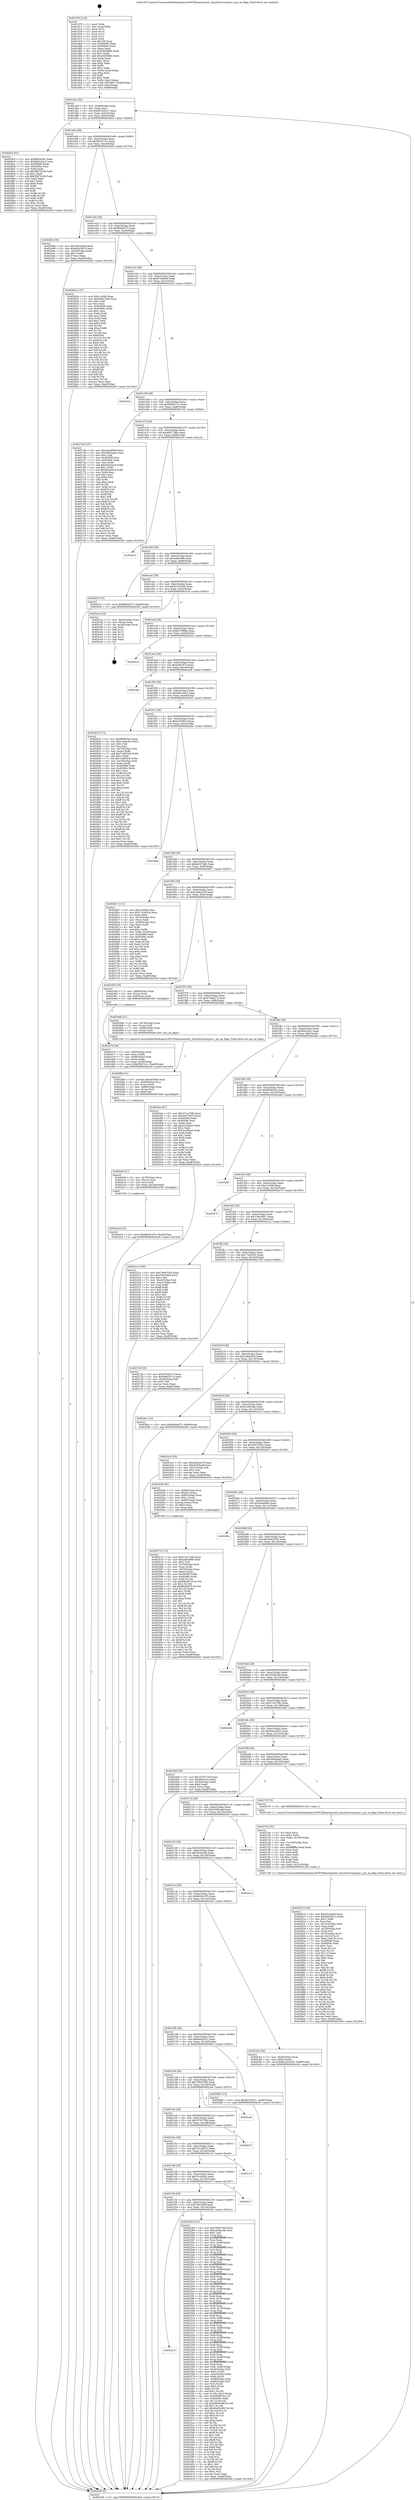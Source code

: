 digraph "0x401d70" {
  label = "0x401d70 (/mnt/c/Users/mathe/Desktop/tcc/POCII/binaries/extr_linuxdriverspcipci.c_pci_ea_flags_Final-ollvm.out::main(0))"
  labelloc = "t"
  node[shape=record]

  Entry [label="",width=0.3,height=0.3,shape=circle,fillcolor=black,style=filled]
  "0x401de4" [label="{
     0x401de4 [32]\l
     | [instrs]\l
     &nbsp;&nbsp;0x401de4 \<+6\>: mov -0xa8(%rbp),%eax\l
     &nbsp;&nbsp;0x401dea \<+2\>: mov %eax,%ecx\l
     &nbsp;&nbsp;0x401dec \<+6\>: sub $0x8232d321,%ecx\l
     &nbsp;&nbsp;0x401df2 \<+6\>: mov %eax,-0xbc(%rbp)\l
     &nbsp;&nbsp;0x401df8 \<+6\>: mov %ecx,-0xc0(%rbp)\l
     &nbsp;&nbsp;0x401dfe \<+6\>: je 00000000004028c4 \<main+0xb54\>\l
  }"]
  "0x4028c4" [label="{
     0x4028c4 [91]\l
     | [instrs]\l
     &nbsp;&nbsp;0x4028c4 \<+5\>: mov $0xf895b54c,%eax\l
     &nbsp;&nbsp;0x4028c9 \<+5\>: mov $0xbb61d4c3,%ecx\l
     &nbsp;&nbsp;0x4028ce \<+7\>: mov 0x405068,%edx\l
     &nbsp;&nbsp;0x4028d5 \<+7\>: mov 0x40506c,%esi\l
     &nbsp;&nbsp;0x4028dc \<+2\>: mov %edx,%edi\l
     &nbsp;&nbsp;0x4028de \<+6\>: sub $0x38874194,%edi\l
     &nbsp;&nbsp;0x4028e4 \<+3\>: sub $0x1,%edi\l
     &nbsp;&nbsp;0x4028e7 \<+6\>: add $0x38874194,%edi\l
     &nbsp;&nbsp;0x4028ed \<+3\>: imul %edi,%edx\l
     &nbsp;&nbsp;0x4028f0 \<+3\>: and $0x1,%edx\l
     &nbsp;&nbsp;0x4028f3 \<+3\>: cmp $0x0,%edx\l
     &nbsp;&nbsp;0x4028f6 \<+4\>: sete %r8b\l
     &nbsp;&nbsp;0x4028fa \<+3\>: cmp $0xa,%esi\l
     &nbsp;&nbsp;0x4028fd \<+4\>: setl %r9b\l
     &nbsp;&nbsp;0x402901 \<+3\>: mov %r8b,%r10b\l
     &nbsp;&nbsp;0x402904 \<+3\>: and %r9b,%r10b\l
     &nbsp;&nbsp;0x402907 \<+3\>: xor %r9b,%r8b\l
     &nbsp;&nbsp;0x40290a \<+3\>: or %r8b,%r10b\l
     &nbsp;&nbsp;0x40290d \<+4\>: test $0x1,%r10b\l
     &nbsp;&nbsp;0x402911 \<+3\>: cmovne %ecx,%eax\l
     &nbsp;&nbsp;0x402914 \<+6\>: mov %eax,-0xa8(%rbp)\l
     &nbsp;&nbsp;0x40291a \<+5\>: jmp 0000000000402e36 \<main+0x10c6\>\l
  }"]
  "0x401e04" [label="{
     0x401e04 [28]\l
     | [instrs]\l
     &nbsp;&nbsp;0x401e04 \<+5\>: jmp 0000000000401e09 \<main+0x99\>\l
     &nbsp;&nbsp;0x401e09 \<+6\>: mov -0xbc(%rbp),%eax\l
     &nbsp;&nbsp;0x401e0f \<+5\>: sub $0x85947e1c,%eax\l
     &nbsp;&nbsp;0x401e14 \<+6\>: mov %eax,-0xc4(%rbp)\l
     &nbsp;&nbsp;0x401e1a \<+6\>: je 0000000000402494 \<main+0x724\>\l
  }"]
  Exit [label="",width=0.3,height=0.3,shape=circle,fillcolor=black,style=filled,peripheries=2]
  "0x402494" [label="{
     0x402494 [30]\l
     | [instrs]\l
     &nbsp;&nbsp;0x402494 \<+5\>: mov $0x33d3a3e9,%eax\l
     &nbsp;&nbsp;0x402499 \<+5\>: mov $0x45ac3625,%ecx\l
     &nbsp;&nbsp;0x40249e \<+3\>: mov -0x30(%rbp),%edx\l
     &nbsp;&nbsp;0x4024a1 \<+3\>: cmp $0x1,%edx\l
     &nbsp;&nbsp;0x4024a4 \<+3\>: cmovl %ecx,%eax\l
     &nbsp;&nbsp;0x4024a7 \<+6\>: mov %eax,-0xa8(%rbp)\l
     &nbsp;&nbsp;0x4024ad \<+5\>: jmp 0000000000402e36 \<main+0x10c6\>\l
  }"]
  "0x401e20" [label="{
     0x401e20 [28]\l
     | [instrs]\l
     &nbsp;&nbsp;0x401e20 \<+5\>: jmp 0000000000401e25 \<main+0xb5\>\l
     &nbsp;&nbsp;0x401e25 \<+6\>: mov -0xbc(%rbp),%eax\l
     &nbsp;&nbsp;0x401e2b \<+5\>: sub $0x8f446473,%eax\l
     &nbsp;&nbsp;0x401e30 \<+6\>: mov %eax,-0xc8(%rbp)\l
     &nbsp;&nbsp;0x401e36 \<+6\>: je 000000000040262e \<main+0x8be\>\l
  }"]
  "0x402a24" [label="{
     0x402a24 [15]\l
     | [instrs]\l
     &nbsp;&nbsp;0x402a24 \<+10\>: movl $0x663d147b,-0xa8(%rbp)\l
     &nbsp;&nbsp;0x402a2e \<+5\>: jmp 0000000000402e36 \<main+0x10c6\>\l
  }"]
  "0x40262e" [label="{
     0x40262e [137]\l
     | [instrs]\l
     &nbsp;&nbsp;0x40262e \<+5\>: mov $0xc1e50b,%eax\l
     &nbsp;&nbsp;0x402633 \<+5\>: mov $0xbe507a94,%ecx\l
     &nbsp;&nbsp;0x402638 \<+2\>: mov $0x1,%dl\l
     &nbsp;&nbsp;0x40263a \<+2\>: xor %esi,%esi\l
     &nbsp;&nbsp;0x40263c \<+7\>: mov 0x405068,%edi\l
     &nbsp;&nbsp;0x402643 \<+8\>: mov 0x40506c,%r8d\l
     &nbsp;&nbsp;0x40264b \<+3\>: sub $0x1,%esi\l
     &nbsp;&nbsp;0x40264e \<+3\>: mov %edi,%r9d\l
     &nbsp;&nbsp;0x402651 \<+3\>: add %esi,%r9d\l
     &nbsp;&nbsp;0x402654 \<+4\>: imul %r9d,%edi\l
     &nbsp;&nbsp;0x402658 \<+3\>: and $0x1,%edi\l
     &nbsp;&nbsp;0x40265b \<+3\>: cmp $0x0,%edi\l
     &nbsp;&nbsp;0x40265e \<+4\>: sete %r10b\l
     &nbsp;&nbsp;0x402662 \<+4\>: cmp $0xa,%r8d\l
     &nbsp;&nbsp;0x402666 \<+4\>: setl %r11b\l
     &nbsp;&nbsp;0x40266a \<+3\>: mov %r10b,%bl\l
     &nbsp;&nbsp;0x40266d \<+3\>: xor $0xff,%bl\l
     &nbsp;&nbsp;0x402670 \<+3\>: mov %r11b,%r14b\l
     &nbsp;&nbsp;0x402673 \<+4\>: xor $0xff,%r14b\l
     &nbsp;&nbsp;0x402677 \<+3\>: xor $0x0,%dl\l
     &nbsp;&nbsp;0x40267a \<+3\>: mov %bl,%r15b\l
     &nbsp;&nbsp;0x40267d \<+4\>: and $0x0,%r15b\l
     &nbsp;&nbsp;0x402681 \<+3\>: and %dl,%r10b\l
     &nbsp;&nbsp;0x402684 \<+3\>: mov %r14b,%r12b\l
     &nbsp;&nbsp;0x402687 \<+4\>: and $0x0,%r12b\l
     &nbsp;&nbsp;0x40268b \<+3\>: and %dl,%r11b\l
     &nbsp;&nbsp;0x40268e \<+3\>: or %r10b,%r15b\l
     &nbsp;&nbsp;0x402691 \<+3\>: or %r11b,%r12b\l
     &nbsp;&nbsp;0x402694 \<+3\>: xor %r12b,%r15b\l
     &nbsp;&nbsp;0x402697 \<+3\>: or %r14b,%bl\l
     &nbsp;&nbsp;0x40269a \<+3\>: xor $0xff,%bl\l
     &nbsp;&nbsp;0x40269d \<+3\>: or $0x0,%dl\l
     &nbsp;&nbsp;0x4026a0 \<+2\>: and %dl,%bl\l
     &nbsp;&nbsp;0x4026a2 \<+3\>: or %bl,%r15b\l
     &nbsp;&nbsp;0x4026a5 \<+4\>: test $0x1,%r15b\l
     &nbsp;&nbsp;0x4026a9 \<+3\>: cmovne %ecx,%eax\l
     &nbsp;&nbsp;0x4026ac \<+6\>: mov %eax,-0xa8(%rbp)\l
     &nbsp;&nbsp;0x4026b2 \<+5\>: jmp 0000000000402e36 \<main+0x10c6\>\l
  }"]
  "0x401e3c" [label="{
     0x401e3c [28]\l
     | [instrs]\l
     &nbsp;&nbsp;0x401e3c \<+5\>: jmp 0000000000401e41 \<main+0xd1\>\l
     &nbsp;&nbsp;0x401e41 \<+6\>: mov -0xbc(%rbp),%eax\l
     &nbsp;&nbsp;0x401e47 \<+5\>: sub $0x9704d0ef,%eax\l
     &nbsp;&nbsp;0x401e4c \<+6\>: mov %eax,-0xcc(%rbp)\l
     &nbsp;&nbsp;0x401e52 \<+6\>: je 0000000000402ca3 \<main+0xf33\>\l
  }"]
  "0x402a0f" [label="{
     0x402a0f [21]\l
     | [instrs]\l
     &nbsp;&nbsp;0x402a0f \<+4\>: mov -0x78(%rbp),%rcx\l
     &nbsp;&nbsp;0x402a13 \<+3\>: mov (%rcx),%rcx\l
     &nbsp;&nbsp;0x402a16 \<+3\>: mov %rcx,%rdi\l
     &nbsp;&nbsp;0x402a19 \<+6\>: mov %eax,-0x160(%rbp)\l
     &nbsp;&nbsp;0x402a1f \<+5\>: call 0000000000401030 \<free@plt\>\l
     | [calls]\l
     &nbsp;&nbsp;0x401030 \{1\} (unknown)\l
  }"]
  "0x402ca3" [label="{
     0x402ca3\l
  }", style=dashed]
  "0x401e58" [label="{
     0x401e58 [28]\l
     | [instrs]\l
     &nbsp;&nbsp;0x401e58 \<+5\>: jmp 0000000000401e5d \<main+0xed\>\l
     &nbsp;&nbsp;0x401e5d \<+6\>: mov -0xbc(%rbp),%eax\l
     &nbsp;&nbsp;0x401e63 \<+5\>: sub $0x9960317a,%eax\l
     &nbsp;&nbsp;0x401e68 \<+6\>: mov %eax,-0xd0(%rbp)\l
     &nbsp;&nbsp;0x401e6e \<+6\>: je 0000000000402744 \<main+0x9d4\>\l
  }"]
  "0x4029f0" [label="{
     0x4029f0 [31]\l
     | [instrs]\l
     &nbsp;&nbsp;0x4029f0 \<+10\>: movabs $0x4030d6,%rdi\l
     &nbsp;&nbsp;0x4029fa \<+4\>: mov -0x68(%rbp),%rcx\l
     &nbsp;&nbsp;0x4029fe \<+3\>: mov %rax,(%rcx)\l
     &nbsp;&nbsp;0x402a01 \<+4\>: mov -0x68(%rbp),%rax\l
     &nbsp;&nbsp;0x402a05 \<+3\>: mov (%rax),%rsi\l
     &nbsp;&nbsp;0x402a08 \<+2\>: mov $0x0,%al\l
     &nbsp;&nbsp;0x402a0a \<+5\>: call 0000000000401040 \<printf@plt\>\l
     | [calls]\l
     &nbsp;&nbsp;0x401040 \{1\} (unknown)\l
  }"]
  "0x402744" [label="{
     0x402744 [147]\l
     | [instrs]\l
     &nbsp;&nbsp;0x402744 \<+5\>: mov $0x2dcaf40d,%eax\l
     &nbsp;&nbsp;0x402749 \<+5\>: mov $0x5845aaa5,%ecx\l
     &nbsp;&nbsp;0x40274e \<+2\>: mov $0x1,%dl\l
     &nbsp;&nbsp;0x402750 \<+7\>: mov 0x405068,%esi\l
     &nbsp;&nbsp;0x402757 \<+7\>: mov 0x40506c,%edi\l
     &nbsp;&nbsp;0x40275e \<+3\>: mov %esi,%r8d\l
     &nbsp;&nbsp;0x402761 \<+7\>: add $0x463a3ec9,%r8d\l
     &nbsp;&nbsp;0x402768 \<+4\>: sub $0x1,%r8d\l
     &nbsp;&nbsp;0x40276c \<+7\>: sub $0x463a3ec9,%r8d\l
     &nbsp;&nbsp;0x402773 \<+4\>: imul %r8d,%esi\l
     &nbsp;&nbsp;0x402777 \<+3\>: and $0x1,%esi\l
     &nbsp;&nbsp;0x40277a \<+3\>: cmp $0x0,%esi\l
     &nbsp;&nbsp;0x40277d \<+4\>: sete %r9b\l
     &nbsp;&nbsp;0x402781 \<+3\>: cmp $0xa,%edi\l
     &nbsp;&nbsp;0x402784 \<+4\>: setl %r10b\l
     &nbsp;&nbsp;0x402788 \<+3\>: mov %r9b,%r11b\l
     &nbsp;&nbsp;0x40278b \<+4\>: xor $0xff,%r11b\l
     &nbsp;&nbsp;0x40278f \<+3\>: mov %r10b,%bl\l
     &nbsp;&nbsp;0x402792 \<+3\>: xor $0xff,%bl\l
     &nbsp;&nbsp;0x402795 \<+3\>: xor $0x1,%dl\l
     &nbsp;&nbsp;0x402798 \<+3\>: mov %r11b,%r14b\l
     &nbsp;&nbsp;0x40279b \<+4\>: and $0xff,%r14b\l
     &nbsp;&nbsp;0x40279f \<+3\>: and %dl,%r9b\l
     &nbsp;&nbsp;0x4027a2 \<+3\>: mov %bl,%r15b\l
     &nbsp;&nbsp;0x4027a5 \<+4\>: and $0xff,%r15b\l
     &nbsp;&nbsp;0x4027a9 \<+3\>: and %dl,%r10b\l
     &nbsp;&nbsp;0x4027ac \<+3\>: or %r9b,%r14b\l
     &nbsp;&nbsp;0x4027af \<+3\>: or %r10b,%r15b\l
     &nbsp;&nbsp;0x4027b2 \<+3\>: xor %r15b,%r14b\l
     &nbsp;&nbsp;0x4027b5 \<+3\>: or %bl,%r11b\l
     &nbsp;&nbsp;0x4027b8 \<+4\>: xor $0xff,%r11b\l
     &nbsp;&nbsp;0x4027bc \<+3\>: or $0x1,%dl\l
     &nbsp;&nbsp;0x4027bf \<+3\>: and %dl,%r11b\l
     &nbsp;&nbsp;0x4027c2 \<+3\>: or %r11b,%r14b\l
     &nbsp;&nbsp;0x4027c5 \<+4\>: test $0x1,%r14b\l
     &nbsp;&nbsp;0x4027c9 \<+3\>: cmovne %ecx,%eax\l
     &nbsp;&nbsp;0x4027cc \<+6\>: mov %eax,-0xa8(%rbp)\l
     &nbsp;&nbsp;0x4027d2 \<+5\>: jmp 0000000000402e36 \<main+0x10c6\>\l
  }"]
  "0x401e74" [label="{
     0x401e74 [28]\l
     | [instrs]\l
     &nbsp;&nbsp;0x401e74 \<+5\>: jmp 0000000000401e79 \<main+0x109\>\l
     &nbsp;&nbsp;0x401e79 \<+6\>: mov -0xbc(%rbp),%eax\l
     &nbsp;&nbsp;0x401e7f \<+5\>: sub $0xa0b77d8a,%eax\l
     &nbsp;&nbsp;0x401e84 \<+6\>: mov %eax,-0xd4(%rbp)\l
     &nbsp;&nbsp;0x401e8a \<+6\>: je 0000000000402a33 \<main+0xcc3\>\l
  }"]
  "0x402810" [label="{
     0x402810 [165]\l
     | [instrs]\l
     &nbsp;&nbsp;0x402810 \<+5\>: mov $0x2dcaf40d,%ecx\l
     &nbsp;&nbsp;0x402815 \<+5\>: mov $0x6e62921c,%edx\l
     &nbsp;&nbsp;0x40281a \<+3\>: mov $0x1,%r8b\l
     &nbsp;&nbsp;0x40281d \<+2\>: xor %esi,%esi\l
     &nbsp;&nbsp;0x40281f \<+6\>: mov -0x15c(%rbp),%edi\l
     &nbsp;&nbsp;0x402825 \<+3\>: imul %eax,%edi\l
     &nbsp;&nbsp;0x402828 \<+4\>: mov -0x78(%rbp),%r9\l
     &nbsp;&nbsp;0x40282c \<+3\>: mov (%r9),%r9\l
     &nbsp;&nbsp;0x40282f \<+4\>: mov -0x70(%rbp),%r10\l
     &nbsp;&nbsp;0x402833 \<+3\>: movslq (%r10),%r10\l
     &nbsp;&nbsp;0x402836 \<+4\>: mov %edi,(%r9,%r10,4)\l
     &nbsp;&nbsp;0x40283a \<+7\>: mov 0x405068,%eax\l
     &nbsp;&nbsp;0x402841 \<+7\>: mov 0x40506c,%edi\l
     &nbsp;&nbsp;0x402848 \<+3\>: sub $0x1,%esi\l
     &nbsp;&nbsp;0x40284b \<+3\>: mov %eax,%r11d\l
     &nbsp;&nbsp;0x40284e \<+3\>: add %esi,%r11d\l
     &nbsp;&nbsp;0x402851 \<+4\>: imul %r11d,%eax\l
     &nbsp;&nbsp;0x402855 \<+3\>: and $0x1,%eax\l
     &nbsp;&nbsp;0x402858 \<+3\>: cmp $0x0,%eax\l
     &nbsp;&nbsp;0x40285b \<+3\>: sete %bl\l
     &nbsp;&nbsp;0x40285e \<+3\>: cmp $0xa,%edi\l
     &nbsp;&nbsp;0x402861 \<+4\>: setl %r14b\l
     &nbsp;&nbsp;0x402865 \<+3\>: mov %bl,%r15b\l
     &nbsp;&nbsp;0x402868 \<+4\>: xor $0xff,%r15b\l
     &nbsp;&nbsp;0x40286c \<+3\>: mov %r14b,%r12b\l
     &nbsp;&nbsp;0x40286f \<+4\>: xor $0xff,%r12b\l
     &nbsp;&nbsp;0x402873 \<+4\>: xor $0x0,%r8b\l
     &nbsp;&nbsp;0x402877 \<+3\>: mov %r15b,%r13b\l
     &nbsp;&nbsp;0x40287a \<+4\>: and $0x0,%r13b\l
     &nbsp;&nbsp;0x40287e \<+3\>: and %r8b,%bl\l
     &nbsp;&nbsp;0x402881 \<+3\>: mov %r12b,%al\l
     &nbsp;&nbsp;0x402884 \<+2\>: and $0x0,%al\l
     &nbsp;&nbsp;0x402886 \<+3\>: and %r8b,%r14b\l
     &nbsp;&nbsp;0x402889 \<+3\>: or %bl,%r13b\l
     &nbsp;&nbsp;0x40288c \<+3\>: or %r14b,%al\l
     &nbsp;&nbsp;0x40288f \<+3\>: xor %al,%r13b\l
     &nbsp;&nbsp;0x402892 \<+3\>: or %r12b,%r15b\l
     &nbsp;&nbsp;0x402895 \<+4\>: xor $0xff,%r15b\l
     &nbsp;&nbsp;0x402899 \<+4\>: or $0x0,%r8b\l
     &nbsp;&nbsp;0x40289d \<+3\>: and %r8b,%r15b\l
     &nbsp;&nbsp;0x4028a0 \<+3\>: or %r15b,%r13b\l
     &nbsp;&nbsp;0x4028a3 \<+4\>: test $0x1,%r13b\l
     &nbsp;&nbsp;0x4028a7 \<+3\>: cmovne %edx,%ecx\l
     &nbsp;&nbsp;0x4028aa \<+6\>: mov %ecx,-0xa8(%rbp)\l
     &nbsp;&nbsp;0x4028b0 \<+5\>: jmp 0000000000402e36 \<main+0x10c6\>\l
  }"]
  "0x402a33" [label="{
     0x402a33\l
  }", style=dashed]
  "0x401e90" [label="{
     0x401e90 [28]\l
     | [instrs]\l
     &nbsp;&nbsp;0x401e90 \<+5\>: jmp 0000000000401e95 \<main+0x125\>\l
     &nbsp;&nbsp;0x401e95 \<+6\>: mov -0xbc(%rbp),%eax\l
     &nbsp;&nbsp;0x401e9b \<+5\>: sub $0xad8ce8f9,%eax\l
     &nbsp;&nbsp;0x401ea0 \<+6\>: mov %eax,-0xd8(%rbp)\l
     &nbsp;&nbsp;0x401ea6 \<+6\>: je 000000000040261f \<main+0x8af\>\l
  }"]
  "0x4027dc" [label="{
     0x4027dc [52]\l
     | [instrs]\l
     &nbsp;&nbsp;0x4027dc \<+2\>: xor %ecx,%ecx\l
     &nbsp;&nbsp;0x4027de \<+5\>: mov $0x2,%edx\l
     &nbsp;&nbsp;0x4027e3 \<+6\>: mov %edx,-0x158(%rbp)\l
     &nbsp;&nbsp;0x4027e9 \<+1\>: cltd\l
     &nbsp;&nbsp;0x4027ea \<+6\>: mov -0x158(%rbp),%esi\l
     &nbsp;&nbsp;0x4027f0 \<+2\>: idiv %esi\l
     &nbsp;&nbsp;0x4027f2 \<+6\>: imul $0xfffffffe,%edx,%edx\l
     &nbsp;&nbsp;0x4027f8 \<+2\>: mov %ecx,%edi\l
     &nbsp;&nbsp;0x4027fa \<+2\>: sub %edx,%edi\l
     &nbsp;&nbsp;0x4027fc \<+2\>: mov %ecx,%edx\l
     &nbsp;&nbsp;0x4027fe \<+3\>: sub $0x1,%edx\l
     &nbsp;&nbsp;0x402801 \<+2\>: add %edx,%edi\l
     &nbsp;&nbsp;0x402803 \<+2\>: sub %edi,%ecx\l
     &nbsp;&nbsp;0x402805 \<+6\>: mov %ecx,-0x15c(%rbp)\l
     &nbsp;&nbsp;0x40280b \<+5\>: call 0000000000401160 \<next_i\>\l
     | [calls]\l
     &nbsp;&nbsp;0x401160 \{1\} (/mnt/c/Users/mathe/Desktop/tcc/POCII/binaries/extr_linuxdriverspcipci.c_pci_ea_flags_Final-ollvm.out::next_i)\l
  }"]
  "0x40261f" [label="{
     0x40261f [15]\l
     | [instrs]\l
     &nbsp;&nbsp;0x40261f \<+10\>: movl $0x8f446473,-0xa8(%rbp)\l
     &nbsp;&nbsp;0x402629 \<+5\>: jmp 0000000000402e36 \<main+0x10c6\>\l
  }"]
  "0x401eac" [label="{
     0x401eac [28]\l
     | [instrs]\l
     &nbsp;&nbsp;0x401eac \<+5\>: jmp 0000000000401eb1 \<main+0x141\>\l
     &nbsp;&nbsp;0x401eb1 \<+6\>: mov -0xbc(%rbp),%eax\l
     &nbsp;&nbsp;0x401eb7 \<+5\>: sub $0xb14543d5,%eax\l
     &nbsp;&nbsp;0x401ebc \<+6\>: mov %eax,-0xdc(%rbp)\l
     &nbsp;&nbsp;0x401ec2 \<+6\>: je 0000000000402cce \<main+0xf5e\>\l
  }"]
  "0x402573" [label="{
     0x402573 [172]\l
     | [instrs]\l
     &nbsp;&nbsp;0x402573 \<+5\>: mov $0x37ca729b,%ecx\l
     &nbsp;&nbsp;0x402578 \<+5\>: mov $0xad8ce8f9,%edx\l
     &nbsp;&nbsp;0x40257d \<+3\>: mov $0x1,%sil\l
     &nbsp;&nbsp;0x402580 \<+4\>: mov -0x78(%rbp),%rdi\l
     &nbsp;&nbsp;0x402584 \<+3\>: mov %rax,(%rdi)\l
     &nbsp;&nbsp;0x402587 \<+4\>: mov -0x70(%rbp),%rax\l
     &nbsp;&nbsp;0x40258b \<+6\>: movl $0x0,(%rax)\l
     &nbsp;&nbsp;0x402591 \<+8\>: mov 0x405068,%r8d\l
     &nbsp;&nbsp;0x402599 \<+8\>: mov 0x40506c,%r9d\l
     &nbsp;&nbsp;0x4025a1 \<+3\>: mov %r8d,%r10d\l
     &nbsp;&nbsp;0x4025a4 \<+7\>: sub $0xf0644079,%r10d\l
     &nbsp;&nbsp;0x4025ab \<+4\>: sub $0x1,%r10d\l
     &nbsp;&nbsp;0x4025af \<+7\>: add $0xf0644079,%r10d\l
     &nbsp;&nbsp;0x4025b6 \<+4\>: imul %r10d,%r8d\l
     &nbsp;&nbsp;0x4025ba \<+4\>: and $0x1,%r8d\l
     &nbsp;&nbsp;0x4025be \<+4\>: cmp $0x0,%r8d\l
     &nbsp;&nbsp;0x4025c2 \<+4\>: sete %r11b\l
     &nbsp;&nbsp;0x4025c6 \<+4\>: cmp $0xa,%r9d\l
     &nbsp;&nbsp;0x4025ca \<+3\>: setl %bl\l
     &nbsp;&nbsp;0x4025cd \<+3\>: mov %r11b,%r14b\l
     &nbsp;&nbsp;0x4025d0 \<+4\>: xor $0xff,%r14b\l
     &nbsp;&nbsp;0x4025d4 \<+3\>: mov %bl,%r15b\l
     &nbsp;&nbsp;0x4025d7 \<+4\>: xor $0xff,%r15b\l
     &nbsp;&nbsp;0x4025db \<+4\>: xor $0x0,%sil\l
     &nbsp;&nbsp;0x4025df \<+3\>: mov %r14b,%r12b\l
     &nbsp;&nbsp;0x4025e2 \<+4\>: and $0x0,%r12b\l
     &nbsp;&nbsp;0x4025e6 \<+3\>: and %sil,%r11b\l
     &nbsp;&nbsp;0x4025e9 \<+3\>: mov %r15b,%r13b\l
     &nbsp;&nbsp;0x4025ec \<+4\>: and $0x0,%r13b\l
     &nbsp;&nbsp;0x4025f0 \<+3\>: and %sil,%bl\l
     &nbsp;&nbsp;0x4025f3 \<+3\>: or %r11b,%r12b\l
     &nbsp;&nbsp;0x4025f6 \<+3\>: or %bl,%r13b\l
     &nbsp;&nbsp;0x4025f9 \<+3\>: xor %r13b,%r12b\l
     &nbsp;&nbsp;0x4025fc \<+3\>: or %r15b,%r14b\l
     &nbsp;&nbsp;0x4025ff \<+4\>: xor $0xff,%r14b\l
     &nbsp;&nbsp;0x402603 \<+4\>: or $0x0,%sil\l
     &nbsp;&nbsp;0x402607 \<+3\>: and %sil,%r14b\l
     &nbsp;&nbsp;0x40260a \<+3\>: or %r14b,%r12b\l
     &nbsp;&nbsp;0x40260d \<+4\>: test $0x1,%r12b\l
     &nbsp;&nbsp;0x402611 \<+3\>: cmovne %edx,%ecx\l
     &nbsp;&nbsp;0x402614 \<+6\>: mov %ecx,-0xa8(%rbp)\l
     &nbsp;&nbsp;0x40261a \<+5\>: jmp 0000000000402e36 \<main+0x10c6\>\l
  }"]
  "0x402cce" [label="{
     0x402cce [24]\l
     | [instrs]\l
     &nbsp;&nbsp;0x402cce \<+7\>: mov -0xa0(%rbp),%rax\l
     &nbsp;&nbsp;0x402cd5 \<+2\>: mov (%rax),%eax\l
     &nbsp;&nbsp;0x402cd7 \<+4\>: lea -0x28(%rbp),%rsp\l
     &nbsp;&nbsp;0x402cdb \<+1\>: pop %rbx\l
     &nbsp;&nbsp;0x402cdc \<+2\>: pop %r12\l
     &nbsp;&nbsp;0x402cde \<+2\>: pop %r13\l
     &nbsp;&nbsp;0x402ce0 \<+2\>: pop %r14\l
     &nbsp;&nbsp;0x402ce2 \<+2\>: pop %r15\l
     &nbsp;&nbsp;0x402ce4 \<+1\>: pop %rbp\l
     &nbsp;&nbsp;0x402ce5 \<+1\>: ret\l
  }"]
  "0x401ec8" [label="{
     0x401ec8 [28]\l
     | [instrs]\l
     &nbsp;&nbsp;0x401ec8 \<+5\>: jmp 0000000000401ecd \<main+0x15d\>\l
     &nbsp;&nbsp;0x401ecd \<+6\>: mov -0xbc(%rbp),%eax\l
     &nbsp;&nbsp;0x401ed3 \<+5\>: sub $0xb276f8aa,%eax\l
     &nbsp;&nbsp;0x401ed8 \<+6\>: mov %eax,-0xe0(%rbp)\l
     &nbsp;&nbsp;0x401ede \<+6\>: je 0000000000402b1e \<main+0xdae\>\l
  }"]
  "0x402470" [label="{
     0x402470 [36]\l
     | [instrs]\l
     &nbsp;&nbsp;0x402470 \<+7\>: mov -0x90(%rbp),%rdi\l
     &nbsp;&nbsp;0x402477 \<+2\>: mov %eax,(%rdi)\l
     &nbsp;&nbsp;0x402479 \<+7\>: mov -0x90(%rbp),%rdi\l
     &nbsp;&nbsp;0x402480 \<+2\>: mov (%rdi),%eax\l
     &nbsp;&nbsp;0x402482 \<+3\>: mov %eax,-0x30(%rbp)\l
     &nbsp;&nbsp;0x402485 \<+10\>: movl $0x85947e1c,-0xa8(%rbp)\l
     &nbsp;&nbsp;0x40248f \<+5\>: jmp 0000000000402e36 \<main+0x10c6\>\l
  }"]
  "0x402b1e" [label="{
     0x402b1e\l
  }", style=dashed]
  "0x401ee4" [label="{
     0x401ee4 [28]\l
     | [instrs]\l
     &nbsp;&nbsp;0x401ee4 \<+5\>: jmp 0000000000401ee9 \<main+0x179\>\l
     &nbsp;&nbsp;0x401ee9 \<+6\>: mov -0xbc(%rbp),%eax\l
     &nbsp;&nbsp;0x401eef \<+5\>: sub $0xbaf0187e,%eax\l
     &nbsp;&nbsp;0x401ef4 \<+6\>: mov %eax,-0xe4(%rbp)\l
     &nbsp;&nbsp;0x401efa \<+6\>: je 0000000000402af4 \<main+0xd84\>\l
  }"]
  "0x402210" [label="{
     0x402210\l
  }", style=dashed]
  "0x402af4" [label="{
     0x402af4\l
  }", style=dashed]
  "0x401f00" [label="{
     0x401f00 [28]\l
     | [instrs]\l
     &nbsp;&nbsp;0x401f00 \<+5\>: jmp 0000000000401f05 \<main+0x195\>\l
     &nbsp;&nbsp;0x401f05 \<+6\>: mov -0xbc(%rbp),%eax\l
     &nbsp;&nbsp;0x401f0b \<+5\>: sub $0xbb61d4c3,%eax\l
     &nbsp;&nbsp;0x401f10 \<+6\>: mov %eax,-0xe8(%rbp)\l
     &nbsp;&nbsp;0x401f16 \<+6\>: je 000000000040291f \<main+0xbaf\>\l
  }"]
  "0x402284" [label="{
     0x402284 [410]\l
     | [instrs]\l
     &nbsp;&nbsp;0x402284 \<+5\>: mov $0x709d7059,%eax\l
     &nbsp;&nbsp;0x402289 \<+5\>: mov $0x2426bcdb,%ecx\l
     &nbsp;&nbsp;0x40228e \<+2\>: mov $0x1,%dl\l
     &nbsp;&nbsp;0x402290 \<+3\>: mov %rsp,%rsi\l
     &nbsp;&nbsp;0x402293 \<+4\>: add $0xfffffffffffffff0,%rsi\l
     &nbsp;&nbsp;0x402297 \<+3\>: mov %rsi,%rsp\l
     &nbsp;&nbsp;0x40229a \<+7\>: mov %rsi,-0xa0(%rbp)\l
     &nbsp;&nbsp;0x4022a1 \<+3\>: mov %rsp,%rsi\l
     &nbsp;&nbsp;0x4022a4 \<+4\>: add $0xfffffffffffffff0,%rsi\l
     &nbsp;&nbsp;0x4022a8 \<+3\>: mov %rsi,%rsp\l
     &nbsp;&nbsp;0x4022ab \<+3\>: mov %rsp,%rdi\l
     &nbsp;&nbsp;0x4022ae \<+4\>: add $0xfffffffffffffff0,%rdi\l
     &nbsp;&nbsp;0x4022b2 \<+3\>: mov %rdi,%rsp\l
     &nbsp;&nbsp;0x4022b5 \<+7\>: mov %rdi,-0x98(%rbp)\l
     &nbsp;&nbsp;0x4022bc \<+3\>: mov %rsp,%rdi\l
     &nbsp;&nbsp;0x4022bf \<+4\>: add $0xfffffffffffffff0,%rdi\l
     &nbsp;&nbsp;0x4022c3 \<+3\>: mov %rdi,%rsp\l
     &nbsp;&nbsp;0x4022c6 \<+7\>: mov %rdi,-0x90(%rbp)\l
     &nbsp;&nbsp;0x4022cd \<+3\>: mov %rsp,%rdi\l
     &nbsp;&nbsp;0x4022d0 \<+4\>: add $0xfffffffffffffff0,%rdi\l
     &nbsp;&nbsp;0x4022d4 \<+3\>: mov %rdi,%rsp\l
     &nbsp;&nbsp;0x4022d7 \<+7\>: mov %rdi,-0x88(%rbp)\l
     &nbsp;&nbsp;0x4022de \<+3\>: mov %rsp,%rdi\l
     &nbsp;&nbsp;0x4022e1 \<+4\>: add $0xfffffffffffffff0,%rdi\l
     &nbsp;&nbsp;0x4022e5 \<+3\>: mov %rdi,%rsp\l
     &nbsp;&nbsp;0x4022e8 \<+4\>: mov %rdi,-0x80(%rbp)\l
     &nbsp;&nbsp;0x4022ec \<+3\>: mov %rsp,%rdi\l
     &nbsp;&nbsp;0x4022ef \<+4\>: add $0xfffffffffffffff0,%rdi\l
     &nbsp;&nbsp;0x4022f3 \<+3\>: mov %rdi,%rsp\l
     &nbsp;&nbsp;0x4022f6 \<+4\>: mov %rdi,-0x78(%rbp)\l
     &nbsp;&nbsp;0x4022fa \<+3\>: mov %rsp,%rdi\l
     &nbsp;&nbsp;0x4022fd \<+4\>: add $0xfffffffffffffff0,%rdi\l
     &nbsp;&nbsp;0x402301 \<+3\>: mov %rdi,%rsp\l
     &nbsp;&nbsp;0x402304 \<+4\>: mov %rdi,-0x70(%rbp)\l
     &nbsp;&nbsp;0x402308 \<+3\>: mov %rsp,%rdi\l
     &nbsp;&nbsp;0x40230b \<+4\>: add $0xfffffffffffffff0,%rdi\l
     &nbsp;&nbsp;0x40230f \<+3\>: mov %rdi,%rsp\l
     &nbsp;&nbsp;0x402312 \<+4\>: mov %rdi,-0x68(%rbp)\l
     &nbsp;&nbsp;0x402316 \<+3\>: mov %rsp,%rdi\l
     &nbsp;&nbsp;0x402319 \<+4\>: add $0xfffffffffffffff0,%rdi\l
     &nbsp;&nbsp;0x40231d \<+3\>: mov %rdi,%rsp\l
     &nbsp;&nbsp;0x402320 \<+4\>: mov %rdi,-0x60(%rbp)\l
     &nbsp;&nbsp;0x402324 \<+3\>: mov %rsp,%rdi\l
     &nbsp;&nbsp;0x402327 \<+4\>: add $0xfffffffffffffff0,%rdi\l
     &nbsp;&nbsp;0x40232b \<+3\>: mov %rdi,%rsp\l
     &nbsp;&nbsp;0x40232e \<+4\>: mov %rdi,-0x58(%rbp)\l
     &nbsp;&nbsp;0x402332 \<+3\>: mov %rsp,%rdi\l
     &nbsp;&nbsp;0x402335 \<+4\>: add $0xfffffffffffffff0,%rdi\l
     &nbsp;&nbsp;0x402339 \<+3\>: mov %rdi,%rsp\l
     &nbsp;&nbsp;0x40233c \<+4\>: mov %rdi,-0x50(%rbp)\l
     &nbsp;&nbsp;0x402340 \<+3\>: mov %rsp,%rdi\l
     &nbsp;&nbsp;0x402343 \<+4\>: add $0xfffffffffffffff0,%rdi\l
     &nbsp;&nbsp;0x402347 \<+3\>: mov %rdi,%rsp\l
     &nbsp;&nbsp;0x40234a \<+4\>: mov %rdi,-0x48(%rbp)\l
     &nbsp;&nbsp;0x40234e \<+3\>: mov %rsp,%rdi\l
     &nbsp;&nbsp;0x402351 \<+4\>: add $0xfffffffffffffff0,%rdi\l
     &nbsp;&nbsp;0x402355 \<+3\>: mov %rdi,%rsp\l
     &nbsp;&nbsp;0x402358 \<+4\>: mov %rdi,-0x40(%rbp)\l
     &nbsp;&nbsp;0x40235c \<+7\>: mov -0xa0(%rbp),%rdi\l
     &nbsp;&nbsp;0x402363 \<+6\>: movl $0x0,(%rdi)\l
     &nbsp;&nbsp;0x402369 \<+7\>: mov -0xac(%rbp),%r8d\l
     &nbsp;&nbsp;0x402370 \<+3\>: mov %r8d,(%rsi)\l
     &nbsp;&nbsp;0x402373 \<+7\>: mov -0x98(%rbp),%rdi\l
     &nbsp;&nbsp;0x40237a \<+7\>: mov -0xb8(%rbp),%r9\l
     &nbsp;&nbsp;0x402381 \<+3\>: mov %r9,(%rdi)\l
     &nbsp;&nbsp;0x402384 \<+3\>: cmpl $0x2,(%rsi)\l
     &nbsp;&nbsp;0x402387 \<+4\>: setne %r10b\l
     &nbsp;&nbsp;0x40238b \<+4\>: and $0x1,%r10b\l
     &nbsp;&nbsp;0x40238f \<+4\>: mov %r10b,-0x31(%rbp)\l
     &nbsp;&nbsp;0x402393 \<+8\>: mov 0x405068,%r11d\l
     &nbsp;&nbsp;0x40239b \<+7\>: mov 0x40506c,%ebx\l
     &nbsp;&nbsp;0x4023a2 \<+3\>: mov %r11d,%r14d\l
     &nbsp;&nbsp;0x4023a5 \<+7\>: sub $0x66e93c89,%r14d\l
     &nbsp;&nbsp;0x4023ac \<+4\>: sub $0x1,%r14d\l
     &nbsp;&nbsp;0x4023b0 \<+7\>: add $0x66e93c89,%r14d\l
     &nbsp;&nbsp;0x4023b7 \<+4\>: imul %r14d,%r11d\l
     &nbsp;&nbsp;0x4023bb \<+4\>: and $0x1,%r11d\l
     &nbsp;&nbsp;0x4023bf \<+4\>: cmp $0x0,%r11d\l
     &nbsp;&nbsp;0x4023c3 \<+4\>: sete %r10b\l
     &nbsp;&nbsp;0x4023c7 \<+3\>: cmp $0xa,%ebx\l
     &nbsp;&nbsp;0x4023ca \<+4\>: setl %r15b\l
     &nbsp;&nbsp;0x4023ce \<+3\>: mov %r10b,%r12b\l
     &nbsp;&nbsp;0x4023d1 \<+4\>: xor $0xff,%r12b\l
     &nbsp;&nbsp;0x4023d5 \<+3\>: mov %r15b,%r13b\l
     &nbsp;&nbsp;0x4023d8 \<+4\>: xor $0xff,%r13b\l
     &nbsp;&nbsp;0x4023dc \<+3\>: xor $0x1,%dl\l
     &nbsp;&nbsp;0x4023df \<+3\>: mov %r12b,%sil\l
     &nbsp;&nbsp;0x4023e2 \<+4\>: and $0xff,%sil\l
     &nbsp;&nbsp;0x4023e6 \<+3\>: and %dl,%r10b\l
     &nbsp;&nbsp;0x4023e9 \<+3\>: mov %r13b,%dil\l
     &nbsp;&nbsp;0x4023ec \<+4\>: and $0xff,%dil\l
     &nbsp;&nbsp;0x4023f0 \<+3\>: and %dl,%r15b\l
     &nbsp;&nbsp;0x4023f3 \<+3\>: or %r10b,%sil\l
     &nbsp;&nbsp;0x4023f6 \<+3\>: or %r15b,%dil\l
     &nbsp;&nbsp;0x4023f9 \<+3\>: xor %dil,%sil\l
     &nbsp;&nbsp;0x4023fc \<+3\>: or %r13b,%r12b\l
     &nbsp;&nbsp;0x4023ff \<+4\>: xor $0xff,%r12b\l
     &nbsp;&nbsp;0x402403 \<+3\>: or $0x1,%dl\l
     &nbsp;&nbsp;0x402406 \<+3\>: and %dl,%r12b\l
     &nbsp;&nbsp;0x402409 \<+3\>: or %r12b,%sil\l
     &nbsp;&nbsp;0x40240c \<+4\>: test $0x1,%sil\l
     &nbsp;&nbsp;0x402410 \<+3\>: cmovne %ecx,%eax\l
     &nbsp;&nbsp;0x402413 \<+6\>: mov %eax,-0xa8(%rbp)\l
     &nbsp;&nbsp;0x402419 \<+5\>: jmp 0000000000402e36 \<main+0x10c6\>\l
  }"]
  "0x40291f" [label="{
     0x40291f [173]\l
     | [instrs]\l
     &nbsp;&nbsp;0x40291f \<+5\>: mov $0xf895b54c,%eax\l
     &nbsp;&nbsp;0x402924 \<+5\>: mov $0x1ab4c9c4,%ecx\l
     &nbsp;&nbsp;0x402929 \<+2\>: mov $0x1,%dl\l
     &nbsp;&nbsp;0x40292b \<+2\>: xor %esi,%esi\l
     &nbsp;&nbsp;0x40292d \<+4\>: mov -0x70(%rbp),%rdi\l
     &nbsp;&nbsp;0x402931 \<+3\>: mov (%rdi),%r8d\l
     &nbsp;&nbsp;0x402934 \<+7\>: add $0x7cd953c6,%r8d\l
     &nbsp;&nbsp;0x40293b \<+4\>: add $0x1,%r8d\l
     &nbsp;&nbsp;0x40293f \<+7\>: sub $0x7cd953c6,%r8d\l
     &nbsp;&nbsp;0x402946 \<+4\>: mov -0x70(%rbp),%rdi\l
     &nbsp;&nbsp;0x40294a \<+3\>: mov %r8d,(%rdi)\l
     &nbsp;&nbsp;0x40294d \<+8\>: mov 0x405068,%r8d\l
     &nbsp;&nbsp;0x402955 \<+8\>: mov 0x40506c,%r9d\l
     &nbsp;&nbsp;0x40295d \<+3\>: sub $0x1,%esi\l
     &nbsp;&nbsp;0x402960 \<+3\>: mov %r8d,%r10d\l
     &nbsp;&nbsp;0x402963 \<+3\>: add %esi,%r10d\l
     &nbsp;&nbsp;0x402966 \<+4\>: imul %r10d,%r8d\l
     &nbsp;&nbsp;0x40296a \<+4\>: and $0x1,%r8d\l
     &nbsp;&nbsp;0x40296e \<+4\>: cmp $0x0,%r8d\l
     &nbsp;&nbsp;0x402972 \<+4\>: sete %r11b\l
     &nbsp;&nbsp;0x402976 \<+4\>: cmp $0xa,%r9d\l
     &nbsp;&nbsp;0x40297a \<+3\>: setl %bl\l
     &nbsp;&nbsp;0x40297d \<+3\>: mov %r11b,%r14b\l
     &nbsp;&nbsp;0x402980 \<+4\>: xor $0xff,%r14b\l
     &nbsp;&nbsp;0x402984 \<+3\>: mov %bl,%r15b\l
     &nbsp;&nbsp;0x402987 \<+4\>: xor $0xff,%r15b\l
     &nbsp;&nbsp;0x40298b \<+3\>: xor $0x1,%dl\l
     &nbsp;&nbsp;0x40298e \<+3\>: mov %r14b,%r12b\l
     &nbsp;&nbsp;0x402991 \<+4\>: and $0xff,%r12b\l
     &nbsp;&nbsp;0x402995 \<+3\>: and %dl,%r11b\l
     &nbsp;&nbsp;0x402998 \<+3\>: mov %r15b,%r13b\l
     &nbsp;&nbsp;0x40299b \<+4\>: and $0xff,%r13b\l
     &nbsp;&nbsp;0x40299f \<+2\>: and %dl,%bl\l
     &nbsp;&nbsp;0x4029a1 \<+3\>: or %r11b,%r12b\l
     &nbsp;&nbsp;0x4029a4 \<+3\>: or %bl,%r13b\l
     &nbsp;&nbsp;0x4029a7 \<+3\>: xor %r13b,%r12b\l
     &nbsp;&nbsp;0x4029aa \<+3\>: or %r15b,%r14b\l
     &nbsp;&nbsp;0x4029ad \<+4\>: xor $0xff,%r14b\l
     &nbsp;&nbsp;0x4029b1 \<+3\>: or $0x1,%dl\l
     &nbsp;&nbsp;0x4029b4 \<+3\>: and %dl,%r14b\l
     &nbsp;&nbsp;0x4029b7 \<+3\>: or %r14b,%r12b\l
     &nbsp;&nbsp;0x4029ba \<+4\>: test $0x1,%r12b\l
     &nbsp;&nbsp;0x4029be \<+3\>: cmovne %ecx,%eax\l
     &nbsp;&nbsp;0x4029c1 \<+6\>: mov %eax,-0xa8(%rbp)\l
     &nbsp;&nbsp;0x4029c7 \<+5\>: jmp 0000000000402e36 \<main+0x10c6\>\l
  }"]
  "0x401f1c" [label="{
     0x401f1c [28]\l
     | [instrs]\l
     &nbsp;&nbsp;0x401f1c \<+5\>: jmp 0000000000401f21 \<main+0x1b1\>\l
     &nbsp;&nbsp;0x401f21 \<+6\>: mov -0xbc(%rbp),%eax\l
     &nbsp;&nbsp;0x401f27 \<+5\>: sub $0xbcf198c3,%eax\l
     &nbsp;&nbsp;0x401f2c \<+6\>: mov %eax,-0xec(%rbp)\l
     &nbsp;&nbsp;0x401f32 \<+6\>: je 0000000000402a9e \<main+0xd2e\>\l
  }"]
  "0x4021f4" [label="{
     0x4021f4 [28]\l
     | [instrs]\l
     &nbsp;&nbsp;0x4021f4 \<+5\>: jmp 00000000004021f9 \<main+0x489\>\l
     &nbsp;&nbsp;0x4021f9 \<+6\>: mov -0xbc(%rbp),%eax\l
     &nbsp;&nbsp;0x4021ff \<+5\>: sub $0x7fa019b9,%eax\l
     &nbsp;&nbsp;0x402204 \<+6\>: mov %eax,-0x154(%rbp)\l
     &nbsp;&nbsp;0x40220a \<+6\>: je 0000000000402284 \<main+0x514\>\l
  }"]
  "0x402a9e" [label="{
     0x402a9e\l
  }", style=dashed]
  "0x401f38" [label="{
     0x401f38 [28]\l
     | [instrs]\l
     &nbsp;&nbsp;0x401f38 \<+5\>: jmp 0000000000401f3d \<main+0x1cd\>\l
     &nbsp;&nbsp;0x401f3d \<+6\>: mov -0xbc(%rbp),%eax\l
     &nbsp;&nbsp;0x401f43 \<+5\>: sub $0xbe507a94,%eax\l
     &nbsp;&nbsp;0x401f48 \<+6\>: mov %eax,-0xf0(%rbp)\l
     &nbsp;&nbsp;0x401f4e \<+6\>: je 00000000004026b7 \<main+0x947\>\l
  }"]
  "0x402e27" [label="{
     0x402e27\l
  }", style=dashed]
  "0x4026b7" [label="{
     0x4026b7 [111]\l
     | [instrs]\l
     &nbsp;&nbsp;0x4026b7 \<+5\>: mov $0xc1e50b,%eax\l
     &nbsp;&nbsp;0x4026bc \<+5\>: mov $0x17e5d32c,%ecx\l
     &nbsp;&nbsp;0x4026c1 \<+2\>: xor %edx,%edx\l
     &nbsp;&nbsp;0x4026c3 \<+4\>: mov -0x70(%rbp),%rsi\l
     &nbsp;&nbsp;0x4026c7 \<+2\>: mov (%rsi),%edi\l
     &nbsp;&nbsp;0x4026c9 \<+4\>: mov -0x80(%rbp),%rsi\l
     &nbsp;&nbsp;0x4026cd \<+2\>: cmp (%rsi),%edi\l
     &nbsp;&nbsp;0x4026cf \<+4\>: setl %r8b\l
     &nbsp;&nbsp;0x4026d3 \<+4\>: and $0x1,%r8b\l
     &nbsp;&nbsp;0x4026d7 \<+4\>: mov %r8b,-0x29(%rbp)\l
     &nbsp;&nbsp;0x4026db \<+7\>: mov 0x405068,%edi\l
     &nbsp;&nbsp;0x4026e2 \<+8\>: mov 0x40506c,%r9d\l
     &nbsp;&nbsp;0x4026ea \<+3\>: sub $0x1,%edx\l
     &nbsp;&nbsp;0x4026ed \<+3\>: mov %edi,%r10d\l
     &nbsp;&nbsp;0x4026f0 \<+3\>: add %edx,%r10d\l
     &nbsp;&nbsp;0x4026f3 \<+4\>: imul %r10d,%edi\l
     &nbsp;&nbsp;0x4026f7 \<+3\>: and $0x1,%edi\l
     &nbsp;&nbsp;0x4026fa \<+3\>: cmp $0x0,%edi\l
     &nbsp;&nbsp;0x4026fd \<+4\>: sete %r8b\l
     &nbsp;&nbsp;0x402701 \<+4\>: cmp $0xa,%r9d\l
     &nbsp;&nbsp;0x402705 \<+4\>: setl %r11b\l
     &nbsp;&nbsp;0x402709 \<+3\>: mov %r8b,%bl\l
     &nbsp;&nbsp;0x40270c \<+3\>: and %r11b,%bl\l
     &nbsp;&nbsp;0x40270f \<+3\>: xor %r11b,%r8b\l
     &nbsp;&nbsp;0x402712 \<+3\>: or %r8b,%bl\l
     &nbsp;&nbsp;0x402715 \<+3\>: test $0x1,%bl\l
     &nbsp;&nbsp;0x402718 \<+3\>: cmovne %ecx,%eax\l
     &nbsp;&nbsp;0x40271b \<+6\>: mov %eax,-0xa8(%rbp)\l
     &nbsp;&nbsp;0x402721 \<+5\>: jmp 0000000000402e36 \<main+0x10c6\>\l
  }"]
  "0x401f54" [label="{
     0x401f54 [28]\l
     | [instrs]\l
     &nbsp;&nbsp;0x401f54 \<+5\>: jmp 0000000000401f59 \<main+0x1e9\>\l
     &nbsp;&nbsp;0x401f59 \<+6\>: mov -0xbc(%rbp),%eax\l
     &nbsp;&nbsp;0x401f5f \<+5\>: sub $0xcd2b2a78,%eax\l
     &nbsp;&nbsp;0x401f64 \<+6\>: mov %eax,-0xf4(%rbp)\l
     &nbsp;&nbsp;0x401f6a \<+6\>: je 000000000040245d \<main+0x6ed\>\l
  }"]
  "0x4021d8" [label="{
     0x4021d8 [28]\l
     | [instrs]\l
     &nbsp;&nbsp;0x4021d8 \<+5\>: jmp 00000000004021dd \<main+0x46d\>\l
     &nbsp;&nbsp;0x4021dd \<+6\>: mov -0xbc(%rbp),%eax\l
     &nbsp;&nbsp;0x4021e3 \<+5\>: sub $0x7cc45bcc,%eax\l
     &nbsp;&nbsp;0x4021e8 \<+6\>: mov %eax,-0x150(%rbp)\l
     &nbsp;&nbsp;0x4021ee \<+6\>: je 0000000000402e27 \<main+0x10b7\>\l
  }"]
  "0x40245d" [label="{
     0x40245d [19]\l
     | [instrs]\l
     &nbsp;&nbsp;0x40245d \<+7\>: mov -0x98(%rbp),%rax\l
     &nbsp;&nbsp;0x402464 \<+3\>: mov (%rax),%rax\l
     &nbsp;&nbsp;0x402467 \<+4\>: mov 0x8(%rax),%rdi\l
     &nbsp;&nbsp;0x40246b \<+5\>: call 0000000000401060 \<atoi@plt\>\l
     | [calls]\l
     &nbsp;&nbsp;0x401060 \{1\} (unknown)\l
  }"]
  "0x401f70" [label="{
     0x401f70 [28]\l
     | [instrs]\l
     &nbsp;&nbsp;0x401f70 \<+5\>: jmp 0000000000401f75 \<main+0x205\>\l
     &nbsp;&nbsp;0x401f75 \<+6\>: mov -0xbc(%rbp),%eax\l
     &nbsp;&nbsp;0x401f7b \<+5\>: sub $0xd76abc73,%eax\l
     &nbsp;&nbsp;0x401f80 \<+6\>: mov %eax,-0xf8(%rbp)\l
     &nbsp;&nbsp;0x401f86 \<+6\>: je 00000000004029db \<main+0xc6b\>\l
  }"]
  "0x402c15" [label="{
     0x402c15\l
  }", style=dashed]
  "0x4029db" [label="{
     0x4029db [21]\l
     | [instrs]\l
     &nbsp;&nbsp;0x4029db \<+4\>: mov -0x78(%rbp),%rax\l
     &nbsp;&nbsp;0x4029df \<+3\>: mov (%rax),%rdi\l
     &nbsp;&nbsp;0x4029e2 \<+7\>: mov -0x88(%rbp),%rax\l
     &nbsp;&nbsp;0x4029e9 \<+2\>: mov (%rax),%esi\l
     &nbsp;&nbsp;0x4029eb \<+5\>: call 0000000000401240 \<pci_ea_flags\>\l
     | [calls]\l
     &nbsp;&nbsp;0x401240 \{1\} (/mnt/c/Users/mathe/Desktop/tcc/POCII/binaries/extr_linuxdriverspcipci.c_pci_ea_flags_Final-ollvm.out::pci_ea_flags)\l
  }"]
  "0x401f8c" [label="{
     0x401f8c [28]\l
     | [instrs]\l
     &nbsp;&nbsp;0x401f8c \<+5\>: jmp 0000000000401f91 \<main+0x221\>\l
     &nbsp;&nbsp;0x401f91 \<+6\>: mov -0xbc(%rbp),%eax\l
     &nbsp;&nbsp;0x401f97 \<+5\>: sub $0xf062c4cc,%eax\l
     &nbsp;&nbsp;0x401f9c \<+6\>: mov %eax,-0xfc(%rbp)\l
     &nbsp;&nbsp;0x401fa2 \<+6\>: je 00000000004024ee \<main+0x77e\>\l
  }"]
  "0x4021bc" [label="{
     0x4021bc [28]\l
     | [instrs]\l
     &nbsp;&nbsp;0x4021bc \<+5\>: jmp 00000000004021c1 \<main+0x451\>\l
     &nbsp;&nbsp;0x4021c1 \<+6\>: mov -0xbc(%rbp),%eax\l
     &nbsp;&nbsp;0x4021c7 \<+5\>: sub $0x7b149223,%eax\l
     &nbsp;&nbsp;0x4021cc \<+6\>: mov %eax,-0x14c(%rbp)\l
     &nbsp;&nbsp;0x4021d2 \<+6\>: je 0000000000402c15 \<main+0xea5\>\l
  }"]
  "0x4024ee" [label="{
     0x4024ee [91]\l
     | [instrs]\l
     &nbsp;&nbsp;0x4024ee \<+5\>: mov $0x37ca729b,%eax\l
     &nbsp;&nbsp;0x4024f3 \<+5\>: mov $0x28375810,%ecx\l
     &nbsp;&nbsp;0x4024f8 \<+7\>: mov 0x405068,%edx\l
     &nbsp;&nbsp;0x4024ff \<+7\>: mov 0x40506c,%esi\l
     &nbsp;&nbsp;0x402506 \<+2\>: mov %edx,%edi\l
     &nbsp;&nbsp;0x402508 \<+6\>: add $0x2cc2bba5,%edi\l
     &nbsp;&nbsp;0x40250e \<+3\>: sub $0x1,%edi\l
     &nbsp;&nbsp;0x402511 \<+6\>: sub $0x2cc2bba5,%edi\l
     &nbsp;&nbsp;0x402517 \<+3\>: imul %edi,%edx\l
     &nbsp;&nbsp;0x40251a \<+3\>: and $0x1,%edx\l
     &nbsp;&nbsp;0x40251d \<+3\>: cmp $0x0,%edx\l
     &nbsp;&nbsp;0x402520 \<+4\>: sete %r8b\l
     &nbsp;&nbsp;0x402524 \<+3\>: cmp $0xa,%esi\l
     &nbsp;&nbsp;0x402527 \<+4\>: setl %r9b\l
     &nbsp;&nbsp;0x40252b \<+3\>: mov %r8b,%r10b\l
     &nbsp;&nbsp;0x40252e \<+3\>: and %r9b,%r10b\l
     &nbsp;&nbsp;0x402531 \<+3\>: xor %r9b,%r8b\l
     &nbsp;&nbsp;0x402534 \<+3\>: or %r8b,%r10b\l
     &nbsp;&nbsp;0x402537 \<+4\>: test $0x1,%r10b\l
     &nbsp;&nbsp;0x40253b \<+3\>: cmovne %ecx,%eax\l
     &nbsp;&nbsp;0x40253e \<+6\>: mov %eax,-0xa8(%rbp)\l
     &nbsp;&nbsp;0x402544 \<+5\>: jmp 0000000000402e36 \<main+0x10c6\>\l
  }"]
  "0x401fa8" [label="{
     0x401fa8 [28]\l
     | [instrs]\l
     &nbsp;&nbsp;0x401fa8 \<+5\>: jmp 0000000000401fad \<main+0x23d\>\l
     &nbsp;&nbsp;0x401fad \<+6\>: mov -0xbc(%rbp),%eax\l
     &nbsp;&nbsp;0x401fb3 \<+5\>: sub $0xf895b54c,%eax\l
     &nbsp;&nbsp;0x401fb8 \<+6\>: mov %eax,-0x100(%rbp)\l
     &nbsp;&nbsp;0x401fbe \<+6\>: je 0000000000402dfd \<main+0x108d\>\l
  }"]
  "0x402b73" [label="{
     0x402b73\l
  }", style=dashed]
  "0x402dfd" [label="{
     0x402dfd\l
  }", style=dashed]
  "0x401fc4" [label="{
     0x401fc4 [28]\l
     | [instrs]\l
     &nbsp;&nbsp;0x401fc4 \<+5\>: jmp 0000000000401fc9 \<main+0x259\>\l
     &nbsp;&nbsp;0x401fc9 \<+6\>: mov -0xbc(%rbp),%eax\l
     &nbsp;&nbsp;0x401fcf \<+5\>: sub $0xc1e50b,%eax\l
     &nbsp;&nbsp;0x401fd4 \<+6\>: mov %eax,-0x104(%rbp)\l
     &nbsp;&nbsp;0x401fda \<+6\>: je 0000000000402d75 \<main+0x1005\>\l
  }"]
  "0x4021a0" [label="{
     0x4021a0 [28]\l
     | [instrs]\l
     &nbsp;&nbsp;0x4021a0 \<+5\>: jmp 00000000004021a5 \<main+0x435\>\l
     &nbsp;&nbsp;0x4021a5 \<+6\>: mov -0xbc(%rbp),%eax\l
     &nbsp;&nbsp;0x4021ab \<+5\>: sub $0x7476710d,%eax\l
     &nbsp;&nbsp;0x4021b0 \<+6\>: mov %eax,-0x148(%rbp)\l
     &nbsp;&nbsp;0x4021b6 \<+6\>: je 0000000000402b73 \<main+0xe03\>\l
  }"]
  "0x402d75" [label="{
     0x402d75\l
  }", style=dashed]
  "0x401fe0" [label="{
     0x401fe0 [28]\l
     | [instrs]\l
     &nbsp;&nbsp;0x401fe0 \<+5\>: jmp 0000000000401fe5 \<main+0x275\>\l
     &nbsp;&nbsp;0x401fe5 \<+6\>: mov -0xbc(%rbp),%eax\l
     &nbsp;&nbsp;0x401feb \<+5\>: sub $0x1381b957,%eax\l
     &nbsp;&nbsp;0x401ff0 \<+6\>: mov %eax,-0x108(%rbp)\l
     &nbsp;&nbsp;0x401ff6 \<+6\>: je 000000000040221a \<main+0x4aa\>\l
  }"]
  "0x402ce6" [label="{
     0x402ce6\l
  }", style=dashed]
  "0x40221a" [label="{
     0x40221a [106]\l
     | [instrs]\l
     &nbsp;&nbsp;0x40221a \<+5\>: mov $0x709d7059,%eax\l
     &nbsp;&nbsp;0x40221f \<+5\>: mov $0x7fa019b9,%ecx\l
     &nbsp;&nbsp;0x402224 \<+2\>: mov $0x1,%dl\l
     &nbsp;&nbsp;0x402226 \<+7\>: mov -0xa2(%rbp),%sil\l
     &nbsp;&nbsp;0x40222d \<+7\>: mov -0xa1(%rbp),%dil\l
     &nbsp;&nbsp;0x402234 \<+3\>: mov %sil,%r8b\l
     &nbsp;&nbsp;0x402237 \<+4\>: xor $0xff,%r8b\l
     &nbsp;&nbsp;0x40223b \<+3\>: mov %dil,%r9b\l
     &nbsp;&nbsp;0x40223e \<+4\>: xor $0xff,%r9b\l
     &nbsp;&nbsp;0x402242 \<+3\>: xor $0x1,%dl\l
     &nbsp;&nbsp;0x402245 \<+3\>: mov %r8b,%r10b\l
     &nbsp;&nbsp;0x402248 \<+4\>: and $0xff,%r10b\l
     &nbsp;&nbsp;0x40224c \<+3\>: and %dl,%sil\l
     &nbsp;&nbsp;0x40224f \<+3\>: mov %r9b,%r11b\l
     &nbsp;&nbsp;0x402252 \<+4\>: and $0xff,%r11b\l
     &nbsp;&nbsp;0x402256 \<+3\>: and %dl,%dil\l
     &nbsp;&nbsp;0x402259 \<+3\>: or %sil,%r10b\l
     &nbsp;&nbsp;0x40225c \<+3\>: or %dil,%r11b\l
     &nbsp;&nbsp;0x40225f \<+3\>: xor %r11b,%r10b\l
     &nbsp;&nbsp;0x402262 \<+3\>: or %r9b,%r8b\l
     &nbsp;&nbsp;0x402265 \<+4\>: xor $0xff,%r8b\l
     &nbsp;&nbsp;0x402269 \<+3\>: or $0x1,%dl\l
     &nbsp;&nbsp;0x40226c \<+3\>: and %dl,%r8b\l
     &nbsp;&nbsp;0x40226f \<+3\>: or %r8b,%r10b\l
     &nbsp;&nbsp;0x402272 \<+4\>: test $0x1,%r10b\l
     &nbsp;&nbsp;0x402276 \<+3\>: cmovne %ecx,%eax\l
     &nbsp;&nbsp;0x402279 \<+6\>: mov %eax,-0xa8(%rbp)\l
     &nbsp;&nbsp;0x40227f \<+5\>: jmp 0000000000402e36 \<main+0x10c6\>\l
  }"]
  "0x401ffc" [label="{
     0x401ffc [28]\l
     | [instrs]\l
     &nbsp;&nbsp;0x401ffc \<+5\>: jmp 0000000000402001 \<main+0x291\>\l
     &nbsp;&nbsp;0x402001 \<+6\>: mov -0xbc(%rbp),%eax\l
     &nbsp;&nbsp;0x402007 \<+5\>: sub $0x17e5d32c,%eax\l
     &nbsp;&nbsp;0x40200c \<+6\>: mov %eax,-0x10c(%rbp)\l
     &nbsp;&nbsp;0x402012 \<+6\>: je 0000000000402726 \<main+0x9b6\>\l
  }"]
  "0x402e36" [label="{
     0x402e36 [5]\l
     | [instrs]\l
     &nbsp;&nbsp;0x402e36 \<+5\>: jmp 0000000000401de4 \<main+0x74\>\l
  }"]
  "0x401d70" [label="{
     0x401d70 [116]\l
     | [instrs]\l
     &nbsp;&nbsp;0x401d70 \<+1\>: push %rbp\l
     &nbsp;&nbsp;0x401d71 \<+3\>: mov %rsp,%rbp\l
     &nbsp;&nbsp;0x401d74 \<+2\>: push %r15\l
     &nbsp;&nbsp;0x401d76 \<+2\>: push %r14\l
     &nbsp;&nbsp;0x401d78 \<+2\>: push %r13\l
     &nbsp;&nbsp;0x401d7a \<+2\>: push %r12\l
     &nbsp;&nbsp;0x401d7c \<+1\>: push %rbx\l
     &nbsp;&nbsp;0x401d7d \<+7\>: sub $0x158,%rsp\l
     &nbsp;&nbsp;0x401d84 \<+7\>: mov 0x405068,%eax\l
     &nbsp;&nbsp;0x401d8b \<+7\>: mov 0x40506c,%ecx\l
     &nbsp;&nbsp;0x401d92 \<+2\>: mov %eax,%edx\l
     &nbsp;&nbsp;0x401d94 \<+6\>: sub $0xd3b3fdb6,%edx\l
     &nbsp;&nbsp;0x401d9a \<+3\>: sub $0x1,%edx\l
     &nbsp;&nbsp;0x401d9d \<+6\>: add $0xd3b3fdb6,%edx\l
     &nbsp;&nbsp;0x401da3 \<+3\>: imul %edx,%eax\l
     &nbsp;&nbsp;0x401da6 \<+3\>: and $0x1,%eax\l
     &nbsp;&nbsp;0x401da9 \<+3\>: cmp $0x0,%eax\l
     &nbsp;&nbsp;0x401dac \<+4\>: sete %r8b\l
     &nbsp;&nbsp;0x401db0 \<+4\>: and $0x1,%r8b\l
     &nbsp;&nbsp;0x401db4 \<+7\>: mov %r8b,-0xa2(%rbp)\l
     &nbsp;&nbsp;0x401dbb \<+3\>: cmp $0xa,%ecx\l
     &nbsp;&nbsp;0x401dbe \<+4\>: setl %r8b\l
     &nbsp;&nbsp;0x401dc2 \<+4\>: and $0x1,%r8b\l
     &nbsp;&nbsp;0x401dc6 \<+7\>: mov %r8b,-0xa1(%rbp)\l
     &nbsp;&nbsp;0x401dcd \<+10\>: movl $0x1381b957,-0xa8(%rbp)\l
     &nbsp;&nbsp;0x401dd7 \<+6\>: mov %edi,-0xac(%rbp)\l
     &nbsp;&nbsp;0x401ddd \<+7\>: mov %rsi,-0xb8(%rbp)\l
  }"]
  "0x402184" [label="{
     0x402184 [28]\l
     | [instrs]\l
     &nbsp;&nbsp;0x402184 \<+5\>: jmp 0000000000402189 \<main+0x419\>\l
     &nbsp;&nbsp;0x402189 \<+6\>: mov -0xbc(%rbp),%eax\l
     &nbsp;&nbsp;0x40218f \<+5\>: sub $0x709d7059,%eax\l
     &nbsp;&nbsp;0x402194 \<+6\>: mov %eax,-0x144(%rbp)\l
     &nbsp;&nbsp;0x40219a \<+6\>: je 0000000000402ce6 \<main+0xf76\>\l
  }"]
  "0x402726" [label="{
     0x402726 [30]\l
     | [instrs]\l
     &nbsp;&nbsp;0x402726 \<+5\>: mov $0xd76abc73,%eax\l
     &nbsp;&nbsp;0x40272b \<+5\>: mov $0x9960317a,%ecx\l
     &nbsp;&nbsp;0x402730 \<+3\>: mov -0x29(%rbp),%dl\l
     &nbsp;&nbsp;0x402733 \<+3\>: test $0x1,%dl\l
     &nbsp;&nbsp;0x402736 \<+3\>: cmovne %ecx,%eax\l
     &nbsp;&nbsp;0x402739 \<+6\>: mov %eax,-0xa8(%rbp)\l
     &nbsp;&nbsp;0x40273f \<+5\>: jmp 0000000000402e36 \<main+0x10c6\>\l
  }"]
  "0x402018" [label="{
     0x402018 [28]\l
     | [instrs]\l
     &nbsp;&nbsp;0x402018 \<+5\>: jmp 000000000040201d \<main+0x2ad\>\l
     &nbsp;&nbsp;0x40201d \<+6\>: mov -0xbc(%rbp),%eax\l
     &nbsp;&nbsp;0x402023 \<+5\>: sub $0x1ab4c9c4,%eax\l
     &nbsp;&nbsp;0x402028 \<+6\>: mov %eax,-0x110(%rbp)\l
     &nbsp;&nbsp;0x40202e \<+6\>: je 00000000004029cc \<main+0xc5c\>\l
  }"]
  "0x4028b5" [label="{
     0x4028b5 [15]\l
     | [instrs]\l
     &nbsp;&nbsp;0x4028b5 \<+10\>: movl $0x8232d321,-0xa8(%rbp)\l
     &nbsp;&nbsp;0x4028bf \<+5\>: jmp 0000000000402e36 \<main+0x10c6\>\l
  }"]
  "0x4029cc" [label="{
     0x4029cc [15]\l
     | [instrs]\l
     &nbsp;&nbsp;0x4029cc \<+10\>: movl $0x8f446473,-0xa8(%rbp)\l
     &nbsp;&nbsp;0x4029d6 \<+5\>: jmp 0000000000402e36 \<main+0x10c6\>\l
  }"]
  "0x402034" [label="{
     0x402034 [28]\l
     | [instrs]\l
     &nbsp;&nbsp;0x402034 \<+5\>: jmp 0000000000402039 \<main+0x2c9\>\l
     &nbsp;&nbsp;0x402039 \<+6\>: mov -0xbc(%rbp),%eax\l
     &nbsp;&nbsp;0x40203f \<+5\>: sub $0x2426bcdb,%eax\l
     &nbsp;&nbsp;0x402044 \<+6\>: mov %eax,-0x114(%rbp)\l
     &nbsp;&nbsp;0x40204a \<+6\>: je 000000000040241e \<main+0x6ae\>\l
  }"]
  "0x402168" [label="{
     0x402168 [28]\l
     | [instrs]\l
     &nbsp;&nbsp;0x402168 \<+5\>: jmp 000000000040216d \<main+0x3fd\>\l
     &nbsp;&nbsp;0x40216d \<+6\>: mov -0xbc(%rbp),%eax\l
     &nbsp;&nbsp;0x402173 \<+5\>: sub $0x6e62921c,%eax\l
     &nbsp;&nbsp;0x402178 \<+6\>: mov %eax,-0x140(%rbp)\l
     &nbsp;&nbsp;0x40217e \<+6\>: je 00000000004028b5 \<main+0xb45\>\l
  }"]
  "0x40241e" [label="{
     0x40241e [30]\l
     | [instrs]\l
     &nbsp;&nbsp;0x40241e \<+5\>: mov $0xcd2b2a78,%eax\l
     &nbsp;&nbsp;0x402423 \<+5\>: mov $0x5c950ca8,%ecx\l
     &nbsp;&nbsp;0x402428 \<+3\>: mov -0x31(%rbp),%dl\l
     &nbsp;&nbsp;0x40242b \<+3\>: test $0x1,%dl\l
     &nbsp;&nbsp;0x40242e \<+3\>: cmovne %ecx,%eax\l
     &nbsp;&nbsp;0x402431 \<+6\>: mov %eax,-0xa8(%rbp)\l
     &nbsp;&nbsp;0x402437 \<+5\>: jmp 0000000000402e36 \<main+0x10c6\>\l
  }"]
  "0x402050" [label="{
     0x402050 [28]\l
     | [instrs]\l
     &nbsp;&nbsp;0x402050 \<+5\>: jmp 0000000000402055 \<main+0x2e5\>\l
     &nbsp;&nbsp;0x402055 \<+6\>: mov -0xbc(%rbp),%eax\l
     &nbsp;&nbsp;0x40205b \<+5\>: sub $0x28375810,%eax\l
     &nbsp;&nbsp;0x402060 \<+6\>: mov %eax,-0x118(%rbp)\l
     &nbsp;&nbsp;0x402066 \<+6\>: je 0000000000402549 \<main+0x7d9\>\l
  }"]
  "0x402cb2" [label="{
     0x402cb2 [28]\l
     | [instrs]\l
     &nbsp;&nbsp;0x402cb2 \<+7\>: mov -0xa0(%rbp),%rax\l
     &nbsp;&nbsp;0x402cb9 \<+6\>: movl $0x0,(%rax)\l
     &nbsp;&nbsp;0x402cbf \<+10\>: movl $0xb14543d5,-0xa8(%rbp)\l
     &nbsp;&nbsp;0x402cc9 \<+5\>: jmp 0000000000402e36 \<main+0x10c6\>\l
  }"]
  "0x402549" [label="{
     0x402549 [42]\l
     | [instrs]\l
     &nbsp;&nbsp;0x402549 \<+7\>: mov -0x88(%rbp),%rax\l
     &nbsp;&nbsp;0x402550 \<+6\>: movl $0x64,(%rax)\l
     &nbsp;&nbsp;0x402556 \<+4\>: mov -0x80(%rbp),%rax\l
     &nbsp;&nbsp;0x40255a \<+6\>: movl $0x1,(%rax)\l
     &nbsp;&nbsp;0x402560 \<+4\>: mov -0x80(%rbp),%rax\l
     &nbsp;&nbsp;0x402564 \<+3\>: movslq (%rax),%rax\l
     &nbsp;&nbsp;0x402567 \<+4\>: shl $0x2,%rax\l
     &nbsp;&nbsp;0x40256b \<+3\>: mov %rax,%rdi\l
     &nbsp;&nbsp;0x40256e \<+5\>: call 0000000000401050 \<malloc@plt\>\l
     | [calls]\l
     &nbsp;&nbsp;0x401050 \{1\} (unknown)\l
  }"]
  "0x40206c" [label="{
     0x40206c [28]\l
     | [instrs]\l
     &nbsp;&nbsp;0x40206c \<+5\>: jmp 0000000000402071 \<main+0x301\>\l
     &nbsp;&nbsp;0x402071 \<+6\>: mov -0xbc(%rbp),%eax\l
     &nbsp;&nbsp;0x402077 \<+5\>: sub $0x2dcaf40d,%eax\l
     &nbsp;&nbsp;0x40207c \<+6\>: mov %eax,-0x11c(%rbp)\l
     &nbsp;&nbsp;0x402082 \<+6\>: je 0000000000402d9a \<main+0x102a\>\l
  }"]
  "0x40214c" [label="{
     0x40214c [28]\l
     | [instrs]\l
     &nbsp;&nbsp;0x40214c \<+5\>: jmp 0000000000402151 \<main+0x3e1\>\l
     &nbsp;&nbsp;0x402151 \<+6\>: mov -0xbc(%rbp),%eax\l
     &nbsp;&nbsp;0x402157 \<+5\>: sub $0x663d147b,%eax\l
     &nbsp;&nbsp;0x40215c \<+6\>: mov %eax,-0x13c(%rbp)\l
     &nbsp;&nbsp;0x402162 \<+6\>: je 0000000000402cb2 \<main+0xf42\>\l
  }"]
  "0x402d9a" [label="{
     0x402d9a\l
  }", style=dashed]
  "0x402088" [label="{
     0x402088 [28]\l
     | [instrs]\l
     &nbsp;&nbsp;0x402088 \<+5\>: jmp 000000000040208d \<main+0x31d\>\l
     &nbsp;&nbsp;0x40208d \<+6\>: mov -0xbc(%rbp),%eax\l
     &nbsp;&nbsp;0x402093 \<+5\>: sub $0x30dc5335,%eax\l
     &nbsp;&nbsp;0x402098 \<+6\>: mov %eax,-0x120(%rbp)\l
     &nbsp;&nbsp;0x40209e \<+6\>: je 0000000000402b82 \<main+0xe12\>\l
  }"]
  "0x402a7a" [label="{
     0x402a7a\l
  }", style=dashed]
  "0x402b82" [label="{
     0x402b82\l
  }", style=dashed]
  "0x4020a4" [label="{
     0x4020a4 [28]\l
     | [instrs]\l
     &nbsp;&nbsp;0x4020a4 \<+5\>: jmp 00000000004020a9 \<main+0x339\>\l
     &nbsp;&nbsp;0x4020a9 \<+6\>: mov -0xbc(%rbp),%eax\l
     &nbsp;&nbsp;0x4020af \<+5\>: sub $0x33d3a3e9,%eax\l
     &nbsp;&nbsp;0x4020b4 \<+6\>: mov %eax,-0x124(%rbp)\l
     &nbsp;&nbsp;0x4020ba \<+6\>: je 00000000004024b2 \<main+0x742\>\l
  }"]
  "0x402130" [label="{
     0x402130 [28]\l
     | [instrs]\l
     &nbsp;&nbsp;0x402130 \<+5\>: jmp 0000000000402135 \<main+0x3c5\>\l
     &nbsp;&nbsp;0x402135 \<+6\>: mov -0xbc(%rbp),%eax\l
     &nbsp;&nbsp;0x40213b \<+5\>: sub $0x5fc0a3a8,%eax\l
     &nbsp;&nbsp;0x402140 \<+6\>: mov %eax,-0x138(%rbp)\l
     &nbsp;&nbsp;0x402146 \<+6\>: je 0000000000402a7a \<main+0xd0a\>\l
  }"]
  "0x4024b2" [label="{
     0x4024b2\l
  }", style=dashed]
  "0x4020c0" [label="{
     0x4020c0 [28]\l
     | [instrs]\l
     &nbsp;&nbsp;0x4020c0 \<+5\>: jmp 00000000004020c5 \<main+0x355\>\l
     &nbsp;&nbsp;0x4020c5 \<+6\>: mov -0xbc(%rbp),%eax\l
     &nbsp;&nbsp;0x4020cb \<+5\>: sub $0x37ca729b,%eax\l
     &nbsp;&nbsp;0x4020d0 \<+6\>: mov %eax,-0x128(%rbp)\l
     &nbsp;&nbsp;0x4020d6 \<+6\>: je 0000000000402d2b \<main+0xfbb\>\l
  }"]
  "0x40243c" [label="{
     0x40243c\l
  }", style=dashed]
  "0x402d2b" [label="{
     0x402d2b\l
  }", style=dashed]
  "0x4020dc" [label="{
     0x4020dc [28]\l
     | [instrs]\l
     &nbsp;&nbsp;0x4020dc \<+5\>: jmp 00000000004020e1 \<main+0x371\>\l
     &nbsp;&nbsp;0x4020e1 \<+6\>: mov -0xbc(%rbp),%eax\l
     &nbsp;&nbsp;0x4020e7 \<+5\>: sub $0x45ac3625,%eax\l
     &nbsp;&nbsp;0x4020ec \<+6\>: mov %eax,-0x12c(%rbp)\l
     &nbsp;&nbsp;0x4020f2 \<+6\>: je 00000000004024d0 \<main+0x760\>\l
  }"]
  "0x402114" [label="{
     0x402114 [28]\l
     | [instrs]\l
     &nbsp;&nbsp;0x402114 \<+5\>: jmp 0000000000402119 \<main+0x3a9\>\l
     &nbsp;&nbsp;0x402119 \<+6\>: mov -0xbc(%rbp),%eax\l
     &nbsp;&nbsp;0x40211f \<+5\>: sub $0x5c950ca8,%eax\l
     &nbsp;&nbsp;0x402124 \<+6\>: mov %eax,-0x134(%rbp)\l
     &nbsp;&nbsp;0x40212a \<+6\>: je 000000000040243c \<main+0x6cc\>\l
  }"]
  "0x4024d0" [label="{
     0x4024d0 [30]\l
     | [instrs]\l
     &nbsp;&nbsp;0x4024d0 \<+5\>: mov $0x7476710d,%eax\l
     &nbsp;&nbsp;0x4024d5 \<+5\>: mov $0xf062c4cc,%ecx\l
     &nbsp;&nbsp;0x4024da \<+3\>: mov -0x30(%rbp),%edx\l
     &nbsp;&nbsp;0x4024dd \<+3\>: cmp $0x0,%edx\l
     &nbsp;&nbsp;0x4024e0 \<+3\>: cmove %ecx,%eax\l
     &nbsp;&nbsp;0x4024e3 \<+6\>: mov %eax,-0xa8(%rbp)\l
     &nbsp;&nbsp;0x4024e9 \<+5\>: jmp 0000000000402e36 \<main+0x10c6\>\l
  }"]
  "0x4020f8" [label="{
     0x4020f8 [28]\l
     | [instrs]\l
     &nbsp;&nbsp;0x4020f8 \<+5\>: jmp 00000000004020fd \<main+0x38d\>\l
     &nbsp;&nbsp;0x4020fd \<+6\>: mov -0xbc(%rbp),%eax\l
     &nbsp;&nbsp;0x402103 \<+5\>: sub $0x5845aaa5,%eax\l
     &nbsp;&nbsp;0x402108 \<+6\>: mov %eax,-0x130(%rbp)\l
     &nbsp;&nbsp;0x40210e \<+6\>: je 00000000004027d7 \<main+0xa67\>\l
  }"]
  "0x4027d7" [label="{
     0x4027d7 [5]\l
     | [instrs]\l
     &nbsp;&nbsp;0x4027d7 \<+5\>: call 0000000000401160 \<next_i\>\l
     | [calls]\l
     &nbsp;&nbsp;0x401160 \{1\} (/mnt/c/Users/mathe/Desktop/tcc/POCII/binaries/extr_linuxdriverspcipci.c_pci_ea_flags_Final-ollvm.out::next_i)\l
  }"]
  Entry -> "0x401d70" [label=" 1"]
  "0x401de4" -> "0x4028c4" [label=" 1"]
  "0x401de4" -> "0x401e04" [label=" 23"]
  "0x402cce" -> Exit [label=" 1"]
  "0x401e04" -> "0x402494" [label=" 1"]
  "0x401e04" -> "0x401e20" [label=" 22"]
  "0x402cb2" -> "0x402e36" [label=" 1"]
  "0x401e20" -> "0x40262e" [label=" 2"]
  "0x401e20" -> "0x401e3c" [label=" 20"]
  "0x402a24" -> "0x402e36" [label=" 1"]
  "0x401e3c" -> "0x402ca3" [label=" 0"]
  "0x401e3c" -> "0x401e58" [label=" 20"]
  "0x402a0f" -> "0x402a24" [label=" 1"]
  "0x401e58" -> "0x402744" [label=" 1"]
  "0x401e58" -> "0x401e74" [label=" 19"]
  "0x4029f0" -> "0x402a0f" [label=" 1"]
  "0x401e74" -> "0x402a33" [label=" 0"]
  "0x401e74" -> "0x401e90" [label=" 19"]
  "0x4029db" -> "0x4029f0" [label=" 1"]
  "0x401e90" -> "0x40261f" [label=" 1"]
  "0x401e90" -> "0x401eac" [label=" 18"]
  "0x4029cc" -> "0x402e36" [label=" 1"]
  "0x401eac" -> "0x402cce" [label=" 1"]
  "0x401eac" -> "0x401ec8" [label=" 17"]
  "0x40291f" -> "0x402e36" [label=" 1"]
  "0x401ec8" -> "0x402b1e" [label=" 0"]
  "0x401ec8" -> "0x401ee4" [label=" 17"]
  "0x4028c4" -> "0x402e36" [label=" 1"]
  "0x401ee4" -> "0x402af4" [label=" 0"]
  "0x401ee4" -> "0x401f00" [label=" 17"]
  "0x402810" -> "0x402e36" [label=" 1"]
  "0x401f00" -> "0x40291f" [label=" 1"]
  "0x401f00" -> "0x401f1c" [label=" 16"]
  "0x4027dc" -> "0x402810" [label=" 1"]
  "0x401f1c" -> "0x402a9e" [label=" 0"]
  "0x401f1c" -> "0x401f38" [label=" 16"]
  "0x402744" -> "0x402e36" [label=" 1"]
  "0x401f38" -> "0x4026b7" [label=" 2"]
  "0x401f38" -> "0x401f54" [label=" 14"]
  "0x402726" -> "0x402e36" [label=" 2"]
  "0x401f54" -> "0x40245d" [label=" 1"]
  "0x401f54" -> "0x401f70" [label=" 13"]
  "0x40262e" -> "0x402e36" [label=" 2"]
  "0x401f70" -> "0x4029db" [label=" 1"]
  "0x401f70" -> "0x401f8c" [label=" 12"]
  "0x40261f" -> "0x402e36" [label=" 1"]
  "0x401f8c" -> "0x4024ee" [label=" 1"]
  "0x401f8c" -> "0x401fa8" [label=" 11"]
  "0x402549" -> "0x402573" [label=" 1"]
  "0x401fa8" -> "0x402dfd" [label=" 0"]
  "0x401fa8" -> "0x401fc4" [label=" 11"]
  "0x4024ee" -> "0x402e36" [label=" 1"]
  "0x401fc4" -> "0x402d75" [label=" 0"]
  "0x401fc4" -> "0x401fe0" [label=" 11"]
  "0x402494" -> "0x402e36" [label=" 1"]
  "0x401fe0" -> "0x40221a" [label=" 1"]
  "0x401fe0" -> "0x401ffc" [label=" 10"]
  "0x40221a" -> "0x402e36" [label=" 1"]
  "0x401d70" -> "0x401de4" [label=" 1"]
  "0x402e36" -> "0x401de4" [label=" 23"]
  "0x402470" -> "0x402e36" [label=" 1"]
  "0x401ffc" -> "0x402726" [label=" 2"]
  "0x401ffc" -> "0x402018" [label=" 8"]
  "0x40241e" -> "0x402e36" [label=" 1"]
  "0x402018" -> "0x4029cc" [label=" 1"]
  "0x402018" -> "0x402034" [label=" 7"]
  "0x402284" -> "0x402e36" [label=" 1"]
  "0x402034" -> "0x40241e" [label=" 1"]
  "0x402034" -> "0x402050" [label=" 6"]
  "0x4021f4" -> "0x402210" [label=" 0"]
  "0x402050" -> "0x402549" [label=" 1"]
  "0x402050" -> "0x40206c" [label=" 5"]
  "0x4021f4" -> "0x402284" [label=" 1"]
  "0x40206c" -> "0x402d9a" [label=" 0"]
  "0x40206c" -> "0x402088" [label=" 5"]
  "0x4021d8" -> "0x4021f4" [label=" 1"]
  "0x402088" -> "0x402b82" [label=" 0"]
  "0x402088" -> "0x4020a4" [label=" 5"]
  "0x4021d8" -> "0x402e27" [label=" 0"]
  "0x4020a4" -> "0x4024b2" [label=" 0"]
  "0x4020a4" -> "0x4020c0" [label=" 5"]
  "0x4021bc" -> "0x4021d8" [label=" 1"]
  "0x4020c0" -> "0x402d2b" [label=" 0"]
  "0x4020c0" -> "0x4020dc" [label=" 5"]
  "0x4021bc" -> "0x402c15" [label=" 0"]
  "0x4020dc" -> "0x4024d0" [label=" 1"]
  "0x4020dc" -> "0x4020f8" [label=" 4"]
  "0x4021a0" -> "0x4021bc" [label=" 1"]
  "0x4020f8" -> "0x4027d7" [label=" 1"]
  "0x4020f8" -> "0x402114" [label=" 3"]
  "0x402573" -> "0x402e36" [label=" 1"]
  "0x402114" -> "0x40243c" [label=" 0"]
  "0x402114" -> "0x402130" [label=" 3"]
  "0x4026b7" -> "0x402e36" [label=" 2"]
  "0x402130" -> "0x402a7a" [label=" 0"]
  "0x402130" -> "0x40214c" [label=" 3"]
  "0x4027d7" -> "0x4027dc" [label=" 1"]
  "0x40214c" -> "0x402cb2" [label=" 1"]
  "0x40214c" -> "0x402168" [label=" 2"]
  "0x4028b5" -> "0x402e36" [label=" 1"]
  "0x402168" -> "0x4028b5" [label=" 1"]
  "0x402168" -> "0x402184" [label=" 1"]
  "0x40245d" -> "0x402470" [label=" 1"]
  "0x402184" -> "0x402ce6" [label=" 0"]
  "0x402184" -> "0x4021a0" [label=" 1"]
  "0x4024d0" -> "0x402e36" [label=" 1"]
  "0x4021a0" -> "0x402b73" [label=" 0"]
}
